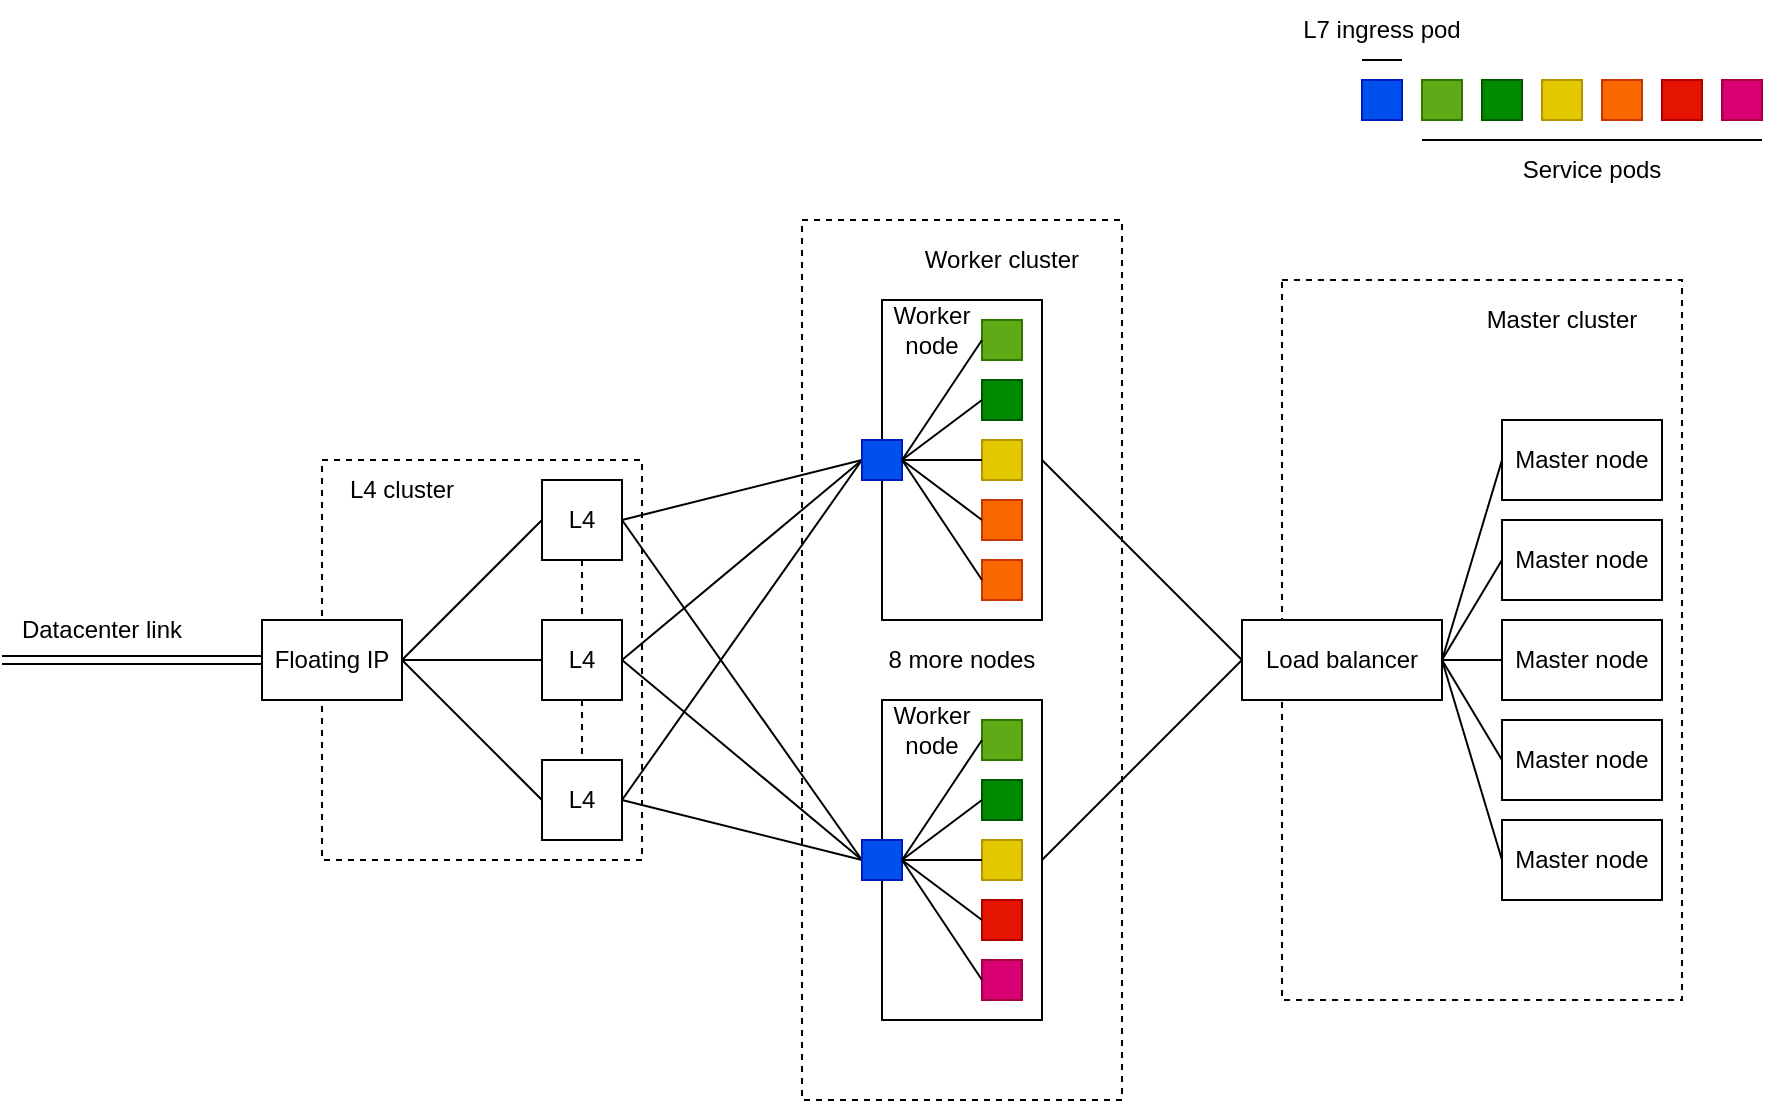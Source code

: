 <mxfile version="22.0.2" type="device">
  <diagram name="Страница — 1" id="aQh68ZKa-eHE1iouE-rj">
    <mxGraphModel dx="1999" dy="1206" grid="1" gridSize="10" guides="1" tooltips="1" connect="1" arrows="1" fold="1" page="1" pageScale="1" pageWidth="1000" pageHeight="1000" math="0" shadow="0">
      <root>
        <mxCell id="0" />
        <mxCell id="1" parent="0" />
        <mxCell id="E7OsbplF2mJb9hVgmUEF-100" value="" style="rounded=0;whiteSpace=wrap;html=1;fillColor=none;dashed=1;" vertex="1" parent="1">
          <mxGeometry x="720" y="320" width="200" height="360" as="geometry" />
        </mxCell>
        <mxCell id="E7OsbplF2mJb9hVgmUEF-81" value="" style="rounded=0;whiteSpace=wrap;html=1;fillColor=none;dashed=1;" vertex="1" parent="1">
          <mxGeometry x="480" y="290" width="160" height="440" as="geometry" />
        </mxCell>
        <mxCell id="E7OsbplF2mJb9hVgmUEF-80" value="8 more nodes" style="text;html=1;strokeColor=none;fillColor=none;align=center;verticalAlign=middle;whiteSpace=wrap;rounded=0;" vertex="1" parent="1">
          <mxGeometry x="520" y="490" width="80" height="40" as="geometry" />
        </mxCell>
        <mxCell id="E7OsbplF2mJb9hVgmUEF-83" value="" style="group" vertex="1" connectable="0" parent="1">
          <mxGeometry x="725" y="180" width="235" height="100" as="geometry" />
        </mxCell>
        <mxCell id="E7OsbplF2mJb9hVgmUEF-15" value="" style="rounded=0;whiteSpace=wrap;html=1;fillColor=#0050ef;fontColor=#ffffff;strokeColor=#001DBC;container=0;" vertex="1" parent="E7OsbplF2mJb9hVgmUEF-83">
          <mxGeometry x="35" y="40" width="20" height="20" as="geometry" />
        </mxCell>
        <mxCell id="E7OsbplF2mJb9hVgmUEF-16" value="" style="rounded=0;whiteSpace=wrap;html=1;fillColor=#60a917;fontColor=#ffffff;strokeColor=#2D7600;container=0;" vertex="1" parent="E7OsbplF2mJb9hVgmUEF-83">
          <mxGeometry x="65" y="40" width="20" height="20" as="geometry" />
        </mxCell>
        <mxCell id="E7OsbplF2mJb9hVgmUEF-17" value="" style="rounded=0;whiteSpace=wrap;html=1;fillColor=#008a00;fontColor=#ffffff;strokeColor=#005700;container=0;" vertex="1" parent="E7OsbplF2mJb9hVgmUEF-83">
          <mxGeometry x="95" y="40" width="20" height="20" as="geometry" />
        </mxCell>
        <mxCell id="E7OsbplF2mJb9hVgmUEF-18" value="" style="rounded=0;whiteSpace=wrap;html=1;fillColor=#e3c800;fontColor=#000000;strokeColor=#B09500;container=0;" vertex="1" parent="E7OsbplF2mJb9hVgmUEF-83">
          <mxGeometry x="125" y="40" width="20" height="20" as="geometry" />
        </mxCell>
        <mxCell id="E7OsbplF2mJb9hVgmUEF-19" value="" style="rounded=0;whiteSpace=wrap;html=1;fillColor=#fa6800;fontColor=#000000;strokeColor=#C73500;container=0;" vertex="1" parent="E7OsbplF2mJb9hVgmUEF-83">
          <mxGeometry x="155" y="40" width="20" height="20" as="geometry" />
        </mxCell>
        <mxCell id="E7OsbplF2mJb9hVgmUEF-20" value="" style="rounded=0;whiteSpace=wrap;html=1;fillColor=#e51400;fontColor=#ffffff;strokeColor=#B20000;container=0;" vertex="1" parent="E7OsbplF2mJb9hVgmUEF-83">
          <mxGeometry x="185" y="40" width="20" height="20" as="geometry" />
        </mxCell>
        <mxCell id="E7OsbplF2mJb9hVgmUEF-33" value="L7 ingress pod" style="text;html=1;strokeColor=none;fillColor=none;align=center;verticalAlign=middle;whiteSpace=wrap;rounded=0;container=0;" vertex="1" parent="E7OsbplF2mJb9hVgmUEF-83">
          <mxGeometry width="90" height="30" as="geometry" />
        </mxCell>
        <mxCell id="E7OsbplF2mJb9hVgmUEF-34" value="Service pods" style="text;html=1;strokeColor=none;fillColor=none;align=center;verticalAlign=middle;whiteSpace=wrap;rounded=0;container=0;" vertex="1" parent="E7OsbplF2mJb9hVgmUEF-83">
          <mxGeometry x="65" y="70" width="170" height="30" as="geometry" />
        </mxCell>
        <mxCell id="E7OsbplF2mJb9hVgmUEF-35" value="" style="endArrow=none;html=1;rounded=0;" edge="1" parent="E7OsbplF2mJb9hVgmUEF-83">
          <mxGeometry width="50" height="50" relative="1" as="geometry">
            <mxPoint x="55" y="30" as="sourcePoint" />
            <mxPoint x="35" y="30" as="targetPoint" />
          </mxGeometry>
        </mxCell>
        <mxCell id="E7OsbplF2mJb9hVgmUEF-36" value="" style="endArrow=none;html=1;rounded=0;" edge="1" parent="E7OsbplF2mJb9hVgmUEF-83">
          <mxGeometry width="50" height="50" relative="1" as="geometry">
            <mxPoint x="235" y="70" as="sourcePoint" />
            <mxPoint x="65" y="70" as="targetPoint" />
          </mxGeometry>
        </mxCell>
        <mxCell id="E7OsbplF2mJb9hVgmUEF-79" value="" style="rounded=0;whiteSpace=wrap;html=1;fillColor=#d80073;fontColor=#ffffff;strokeColor=#A50040;container=0;" vertex="1" parent="E7OsbplF2mJb9hVgmUEF-83">
          <mxGeometry x="215" y="40" width="20" height="20" as="geometry" />
        </mxCell>
        <mxCell id="E7OsbplF2mJb9hVgmUEF-84" value="" style="endArrow=none;html=1;rounded=0;exitX=1;exitY=0.5;exitDx=0;exitDy=0;entryX=0;entryY=0.5;entryDx=0;entryDy=0;" edge="1" parent="1" source="E7OsbplF2mJb9hVgmUEF-2" target="E7OsbplF2mJb9hVgmUEF-37">
          <mxGeometry width="50" height="50" relative="1" as="geometry">
            <mxPoint x="460" y="340" as="sourcePoint" />
            <mxPoint x="520" y="390" as="targetPoint" />
          </mxGeometry>
        </mxCell>
        <mxCell id="E7OsbplF2mJb9hVgmUEF-7" value="" style="rounded=0;whiteSpace=wrap;html=1;fillColor=none;dashed=1;" vertex="1" parent="1">
          <mxGeometry x="240" y="410" width="160" height="200" as="geometry" />
        </mxCell>
        <mxCell id="E7OsbplF2mJb9hVgmUEF-1" value="Floating IP" style="rounded=0;whiteSpace=wrap;html=1;" vertex="1" parent="1">
          <mxGeometry x="210" y="490" width="70" height="40" as="geometry" />
        </mxCell>
        <mxCell id="E7OsbplF2mJb9hVgmUEF-2" value="L4" style="rounded=0;whiteSpace=wrap;html=1;" vertex="1" parent="1">
          <mxGeometry x="350" y="420" width="40" height="40" as="geometry" />
        </mxCell>
        <mxCell id="E7OsbplF2mJb9hVgmUEF-3" value="L4" style="rounded=0;whiteSpace=wrap;html=1;" vertex="1" parent="1">
          <mxGeometry x="350" y="490" width="40" height="40" as="geometry" />
        </mxCell>
        <mxCell id="E7OsbplF2mJb9hVgmUEF-4" value="L4" style="rounded=0;whiteSpace=wrap;html=1;" vertex="1" parent="1">
          <mxGeometry x="350" y="560" width="40" height="40" as="geometry" />
        </mxCell>
        <mxCell id="E7OsbplF2mJb9hVgmUEF-6" style="edgeStyle=orthogonalEdgeStyle;rounded=0;orthogonalLoop=1;jettySize=auto;html=1;entryX=0.5;entryY=0;entryDx=0;entryDy=0;endArrow=none;endFill=0;dashed=1;exitX=0.5;exitY=1;exitDx=0;exitDy=0;" edge="1" parent="1" source="E7OsbplF2mJb9hVgmUEF-3" target="E7OsbplF2mJb9hVgmUEF-4">
          <mxGeometry relative="1" as="geometry">
            <mxPoint x="510" y="560" as="sourcePoint" />
            <mxPoint x="400" y="500" as="targetPoint" />
          </mxGeometry>
        </mxCell>
        <mxCell id="E7OsbplF2mJb9hVgmUEF-8" value="" style="endArrow=none;html=1;rounded=0;exitX=1;exitY=0.5;exitDx=0;exitDy=0;entryX=0;entryY=0.5;entryDx=0;entryDy=0;" edge="1" parent="1" source="E7OsbplF2mJb9hVgmUEF-1" target="E7OsbplF2mJb9hVgmUEF-2">
          <mxGeometry width="50" height="50" relative="1" as="geometry">
            <mxPoint x="550" y="630" as="sourcePoint" />
            <mxPoint x="600" y="580" as="targetPoint" />
          </mxGeometry>
        </mxCell>
        <mxCell id="E7OsbplF2mJb9hVgmUEF-5" style="edgeStyle=orthogonalEdgeStyle;rounded=0;orthogonalLoop=1;jettySize=auto;html=1;entryX=0.5;entryY=0;entryDx=0;entryDy=0;endArrow=none;endFill=0;dashed=1;exitX=0.5;exitY=1;exitDx=0;exitDy=0;" edge="1" parent="1" source="E7OsbplF2mJb9hVgmUEF-2" target="E7OsbplF2mJb9hVgmUEF-3">
          <mxGeometry relative="1" as="geometry">
            <mxPoint x="450" y="450" as="sourcePoint" />
          </mxGeometry>
        </mxCell>
        <mxCell id="E7OsbplF2mJb9hVgmUEF-9" value="" style="endArrow=none;html=1;rounded=0;exitX=1;exitY=0.5;exitDx=0;exitDy=0;entryX=0;entryY=0.5;entryDx=0;entryDy=0;" edge="1" parent="1" source="E7OsbplF2mJb9hVgmUEF-1" target="E7OsbplF2mJb9hVgmUEF-3">
          <mxGeometry width="50" height="50" relative="1" as="geometry">
            <mxPoint x="330" y="520" as="sourcePoint" />
            <mxPoint x="360" y="450" as="targetPoint" />
          </mxGeometry>
        </mxCell>
        <mxCell id="E7OsbplF2mJb9hVgmUEF-10" value="" style="endArrow=none;html=1;rounded=0;exitX=1;exitY=0.5;exitDx=0;exitDy=0;entryX=0;entryY=0.5;entryDx=0;entryDy=0;" edge="1" parent="1" source="E7OsbplF2mJb9hVgmUEF-1" target="E7OsbplF2mJb9hVgmUEF-4">
          <mxGeometry width="50" height="50" relative="1" as="geometry">
            <mxPoint x="330" y="520" as="sourcePoint" />
            <mxPoint x="360" y="520" as="targetPoint" />
          </mxGeometry>
        </mxCell>
        <mxCell id="E7OsbplF2mJb9hVgmUEF-13" value="L4 cluster" style="text;html=1;strokeColor=none;fillColor=none;align=center;verticalAlign=middle;whiteSpace=wrap;rounded=0;" vertex="1" parent="1">
          <mxGeometry x="240" y="410" width="80" height="30" as="geometry" />
        </mxCell>
        <mxCell id="E7OsbplF2mJb9hVgmUEF-86" value="" style="endArrow=none;html=1;rounded=0;exitX=1;exitY=0.5;exitDx=0;exitDy=0;entryX=0;entryY=0.5;entryDx=0;entryDy=0;" edge="1" parent="1" source="E7OsbplF2mJb9hVgmUEF-3" target="E7OsbplF2mJb9hVgmUEF-37">
          <mxGeometry width="50" height="50" relative="1" as="geometry">
            <mxPoint x="430" y="410" as="sourcePoint" />
            <mxPoint x="690" y="500" as="targetPoint" />
          </mxGeometry>
        </mxCell>
        <mxCell id="E7OsbplF2mJb9hVgmUEF-87" value="" style="endArrow=none;html=1;rounded=0;exitX=1;exitY=0.5;exitDx=0;exitDy=0;entryX=0;entryY=0.5;entryDx=0;entryDy=0;" edge="1" parent="1" source="E7OsbplF2mJb9hVgmUEF-4" target="E7OsbplF2mJb9hVgmUEF-37">
          <mxGeometry width="50" height="50" relative="1" as="geometry">
            <mxPoint x="420" y="460" as="sourcePoint" />
            <mxPoint x="680" y="480" as="targetPoint" />
          </mxGeometry>
        </mxCell>
        <mxCell id="E7OsbplF2mJb9hVgmUEF-89" value="" style="endArrow=none;html=1;rounded=0;exitX=1;exitY=0.5;exitDx=0;exitDy=0;entryX=0;entryY=0.5;entryDx=0;entryDy=0;" edge="1" parent="1" source="E7OsbplF2mJb9hVgmUEF-4" target="E7OsbplF2mJb9hVgmUEF-53">
          <mxGeometry width="50" height="50" relative="1" as="geometry">
            <mxPoint x="450" y="465" as="sourcePoint" />
            <mxPoint x="830" y="555" as="targetPoint" />
          </mxGeometry>
        </mxCell>
        <mxCell id="E7OsbplF2mJb9hVgmUEF-90" value="Worker cluster" style="text;html=1;strokeColor=none;fillColor=none;align=center;verticalAlign=middle;whiteSpace=wrap;rounded=0;" vertex="1" parent="1">
          <mxGeometry x="520" y="290" width="120" height="40" as="geometry" />
        </mxCell>
        <mxCell id="E7OsbplF2mJb9hVgmUEF-91" value="" style="endArrow=none;html=1;rounded=0;exitX=1;exitY=0.5;exitDx=0;exitDy=0;entryX=0;entryY=0.5;entryDx=0;entryDy=0;" edge="1" parent="1" source="E7OsbplF2mJb9hVgmUEF-2" target="E7OsbplF2mJb9hVgmUEF-53">
          <mxGeometry width="50" height="50" relative="1" as="geometry">
            <mxPoint x="400" y="330" as="sourcePoint" />
            <mxPoint x="660" y="420" as="targetPoint" />
          </mxGeometry>
        </mxCell>
        <mxCell id="E7OsbplF2mJb9hVgmUEF-92" value="" style="endArrow=none;html=1;rounded=0;exitX=1;exitY=0.5;exitDx=0;exitDy=0;entryX=0;entryY=0.5;entryDx=0;entryDy=0;" edge="1" parent="1" source="E7OsbplF2mJb9hVgmUEF-3" target="E7OsbplF2mJb9hVgmUEF-53">
          <mxGeometry width="50" height="50" relative="1" as="geometry">
            <mxPoint x="400" y="400" as="sourcePoint" />
            <mxPoint x="660" y="420" as="targetPoint" />
          </mxGeometry>
        </mxCell>
        <mxCell id="E7OsbplF2mJb9hVgmUEF-93" value="Master node" style="rounded=0;whiteSpace=wrap;html=1;" vertex="1" parent="1">
          <mxGeometry x="830" y="390" width="80" height="40" as="geometry" />
        </mxCell>
        <mxCell id="E7OsbplF2mJb9hVgmUEF-94" value="" style="group" vertex="1" connectable="0" parent="1">
          <mxGeometry x="510" y="330" width="90" height="160" as="geometry" />
        </mxCell>
        <mxCell id="E7OsbplF2mJb9hVgmUEF-50" value="" style="group;fillColor=default;container=0;" vertex="1" connectable="0" parent="E7OsbplF2mJb9hVgmUEF-94">
          <mxGeometry x="10" width="80" height="160" as="geometry" />
        </mxCell>
        <mxCell id="E7OsbplF2mJb9hVgmUEF-12" value="" style="rounded=0;whiteSpace=wrap;html=1;fillColor=none;" vertex="1" parent="E7OsbplF2mJb9hVgmUEF-94">
          <mxGeometry x="10" width="80" height="160" as="geometry" />
        </mxCell>
        <mxCell id="E7OsbplF2mJb9hVgmUEF-37" value="" style="rounded=0;whiteSpace=wrap;html=1;fillColor=#0050ef;fontColor=#ffffff;strokeColor=#001DBC;" vertex="1" parent="E7OsbplF2mJb9hVgmUEF-94">
          <mxGeometry y="70" width="20" height="20" as="geometry" />
        </mxCell>
        <mxCell id="E7OsbplF2mJb9hVgmUEF-38" value="" style="rounded=0;whiteSpace=wrap;html=1;fillColor=#60a917;fontColor=#ffffff;strokeColor=#2D7600;" vertex="1" parent="E7OsbplF2mJb9hVgmUEF-94">
          <mxGeometry x="60" y="10" width="20" height="20" as="geometry" />
        </mxCell>
        <mxCell id="E7OsbplF2mJb9hVgmUEF-39" value="" style="rounded=0;whiteSpace=wrap;html=1;fillColor=#008a00;fontColor=#ffffff;strokeColor=#005700;" vertex="1" parent="E7OsbplF2mJb9hVgmUEF-94">
          <mxGeometry x="60" y="40" width="20" height="20" as="geometry" />
        </mxCell>
        <mxCell id="E7OsbplF2mJb9hVgmUEF-40" value="" style="rounded=0;whiteSpace=wrap;html=1;fillColor=#e3c800;fontColor=#000000;strokeColor=#B09500;" vertex="1" parent="E7OsbplF2mJb9hVgmUEF-94">
          <mxGeometry x="60" y="70" width="20" height="20" as="geometry" />
        </mxCell>
        <mxCell id="E7OsbplF2mJb9hVgmUEF-41" value="" style="rounded=0;whiteSpace=wrap;html=1;fillColor=#fa6800;fontColor=#000000;strokeColor=#C73500;" vertex="1" parent="E7OsbplF2mJb9hVgmUEF-94">
          <mxGeometry x="60" y="100" width="20" height="20" as="geometry" />
        </mxCell>
        <mxCell id="E7OsbplF2mJb9hVgmUEF-42" value="" style="rounded=0;whiteSpace=wrap;html=1;fillColor=#fa6800;fontColor=#000000;strokeColor=#C73500;" vertex="1" parent="E7OsbplF2mJb9hVgmUEF-94">
          <mxGeometry x="60" y="130" width="20" height="20" as="geometry" />
        </mxCell>
        <mxCell id="E7OsbplF2mJb9hVgmUEF-43" value="Worker node" style="text;html=1;strokeColor=none;fillColor=none;align=center;verticalAlign=middle;whiteSpace=wrap;rounded=0;" vertex="1" parent="E7OsbplF2mJb9hVgmUEF-94">
          <mxGeometry x="10" width="50" height="30" as="geometry" />
        </mxCell>
        <mxCell id="E7OsbplF2mJb9hVgmUEF-45" value="" style="endArrow=none;html=1;rounded=0;entryX=0;entryY=0.5;entryDx=0;entryDy=0;exitX=1;exitY=0.5;exitDx=0;exitDy=0;" edge="1" parent="E7OsbplF2mJb9hVgmUEF-94" source="E7OsbplF2mJb9hVgmUEF-37" target="E7OsbplF2mJb9hVgmUEF-38">
          <mxGeometry width="50" height="50" relative="1" as="geometry">
            <mxPoint x="-60" y="110" as="sourcePoint" />
            <mxPoint x="-10" y="60" as="targetPoint" />
          </mxGeometry>
        </mxCell>
        <mxCell id="E7OsbplF2mJb9hVgmUEF-46" value="" style="endArrow=none;html=1;rounded=0;entryX=0;entryY=0.5;entryDx=0;entryDy=0;exitX=1;exitY=0.5;exitDx=0;exitDy=0;" edge="1" parent="E7OsbplF2mJb9hVgmUEF-94" source="E7OsbplF2mJb9hVgmUEF-37" target="E7OsbplF2mJb9hVgmUEF-39">
          <mxGeometry width="50" height="50" relative="1" as="geometry">
            <mxPoint x="50" y="90" as="sourcePoint" />
            <mxPoint x="70" y="30" as="targetPoint" />
          </mxGeometry>
        </mxCell>
        <mxCell id="E7OsbplF2mJb9hVgmUEF-47" value="" style="endArrow=none;html=1;rounded=0;entryX=0;entryY=0.5;entryDx=0;entryDy=0;exitX=1;exitY=0.5;exitDx=0;exitDy=0;" edge="1" parent="E7OsbplF2mJb9hVgmUEF-94" source="E7OsbplF2mJb9hVgmUEF-37" target="E7OsbplF2mJb9hVgmUEF-40">
          <mxGeometry width="50" height="50" relative="1" as="geometry">
            <mxPoint x="50" y="90" as="sourcePoint" />
            <mxPoint x="70" y="60" as="targetPoint" />
          </mxGeometry>
        </mxCell>
        <mxCell id="E7OsbplF2mJb9hVgmUEF-48" value="" style="endArrow=none;html=1;rounded=0;entryX=0;entryY=0.5;entryDx=0;entryDy=0;exitX=1;exitY=0.5;exitDx=0;exitDy=0;" edge="1" parent="E7OsbplF2mJb9hVgmUEF-94" source="E7OsbplF2mJb9hVgmUEF-37" target="E7OsbplF2mJb9hVgmUEF-41">
          <mxGeometry width="50" height="50" relative="1" as="geometry">
            <mxPoint x="50" y="90" as="sourcePoint" />
            <mxPoint x="70" y="90" as="targetPoint" />
          </mxGeometry>
        </mxCell>
        <mxCell id="E7OsbplF2mJb9hVgmUEF-49" value="" style="endArrow=none;html=1;rounded=0;entryX=0;entryY=0.5;entryDx=0;entryDy=0;exitX=1;exitY=0.5;exitDx=0;exitDy=0;" edge="1" parent="E7OsbplF2mJb9hVgmUEF-94" source="E7OsbplF2mJb9hVgmUEF-37" target="E7OsbplF2mJb9hVgmUEF-42">
          <mxGeometry width="50" height="50" relative="1" as="geometry">
            <mxPoint x="50" y="90" as="sourcePoint" />
            <mxPoint x="70" y="120" as="targetPoint" />
          </mxGeometry>
        </mxCell>
        <mxCell id="E7OsbplF2mJb9hVgmUEF-95" value="" style="group" vertex="1" connectable="0" parent="1">
          <mxGeometry x="510" y="530" width="90" height="160" as="geometry" />
        </mxCell>
        <mxCell id="E7OsbplF2mJb9hVgmUEF-51" value="" style="group;fillColor=default;container=0;" vertex="1" connectable="0" parent="E7OsbplF2mJb9hVgmUEF-95">
          <mxGeometry x="10" width="80" height="160" as="geometry" />
        </mxCell>
        <mxCell id="E7OsbplF2mJb9hVgmUEF-52" value="" style="rounded=0;whiteSpace=wrap;html=1;fillColor=none;" vertex="1" parent="E7OsbplF2mJb9hVgmUEF-95">
          <mxGeometry x="10" width="80" height="160" as="geometry" />
        </mxCell>
        <mxCell id="E7OsbplF2mJb9hVgmUEF-53" value="" style="rounded=0;whiteSpace=wrap;html=1;fillColor=#0050ef;fontColor=#ffffff;strokeColor=#001DBC;" vertex="1" parent="E7OsbplF2mJb9hVgmUEF-95">
          <mxGeometry y="70" width="20" height="20" as="geometry" />
        </mxCell>
        <mxCell id="E7OsbplF2mJb9hVgmUEF-54" value="" style="rounded=0;whiteSpace=wrap;html=1;fillColor=#60a917;fontColor=#ffffff;strokeColor=#2D7600;" vertex="1" parent="E7OsbplF2mJb9hVgmUEF-95">
          <mxGeometry x="60" y="10" width="20" height="20" as="geometry" />
        </mxCell>
        <mxCell id="E7OsbplF2mJb9hVgmUEF-55" value="" style="rounded=0;whiteSpace=wrap;html=1;fillColor=#008a00;fontColor=#ffffff;strokeColor=#005700;" vertex="1" parent="E7OsbplF2mJb9hVgmUEF-95">
          <mxGeometry x="60" y="40" width="20" height="20" as="geometry" />
        </mxCell>
        <mxCell id="E7OsbplF2mJb9hVgmUEF-56" value="" style="rounded=0;whiteSpace=wrap;html=1;fillColor=#e3c800;fontColor=#000000;strokeColor=#B09500;" vertex="1" parent="E7OsbplF2mJb9hVgmUEF-95">
          <mxGeometry x="60" y="70" width="20" height="20" as="geometry" />
        </mxCell>
        <mxCell id="E7OsbplF2mJb9hVgmUEF-57" value="" style="rounded=0;whiteSpace=wrap;html=1;fillColor=#e51400;fontColor=#ffffff;strokeColor=#B20000;" vertex="1" parent="E7OsbplF2mJb9hVgmUEF-95">
          <mxGeometry x="60" y="100" width="20" height="20" as="geometry" />
        </mxCell>
        <mxCell id="E7OsbplF2mJb9hVgmUEF-58" value="" style="rounded=0;whiteSpace=wrap;html=1;fillColor=#d80073;fontColor=#ffffff;strokeColor=#A50040;" vertex="1" parent="E7OsbplF2mJb9hVgmUEF-95">
          <mxGeometry x="60" y="130" width="20" height="20" as="geometry" />
        </mxCell>
        <mxCell id="E7OsbplF2mJb9hVgmUEF-59" value="Worker node" style="text;html=1;strokeColor=none;fillColor=none;align=center;verticalAlign=middle;whiteSpace=wrap;rounded=0;" vertex="1" parent="E7OsbplF2mJb9hVgmUEF-95">
          <mxGeometry x="10" width="50" height="30" as="geometry" />
        </mxCell>
        <mxCell id="E7OsbplF2mJb9hVgmUEF-60" value="" style="endArrow=none;html=1;rounded=0;entryX=0;entryY=0.5;entryDx=0;entryDy=0;exitX=1;exitY=0.5;exitDx=0;exitDy=0;" edge="1" parent="E7OsbplF2mJb9hVgmUEF-95" source="E7OsbplF2mJb9hVgmUEF-53" target="E7OsbplF2mJb9hVgmUEF-54">
          <mxGeometry width="50" height="50" relative="1" as="geometry">
            <mxPoint x="-60" y="110" as="sourcePoint" />
            <mxPoint x="-10" y="60" as="targetPoint" />
          </mxGeometry>
        </mxCell>
        <mxCell id="E7OsbplF2mJb9hVgmUEF-61" value="" style="endArrow=none;html=1;rounded=0;entryX=0;entryY=0.5;entryDx=0;entryDy=0;exitX=1;exitY=0.5;exitDx=0;exitDy=0;" edge="1" parent="E7OsbplF2mJb9hVgmUEF-95" source="E7OsbplF2mJb9hVgmUEF-53" target="E7OsbplF2mJb9hVgmUEF-55">
          <mxGeometry width="50" height="50" relative="1" as="geometry">
            <mxPoint x="50" y="90" as="sourcePoint" />
            <mxPoint x="70" y="30" as="targetPoint" />
          </mxGeometry>
        </mxCell>
        <mxCell id="E7OsbplF2mJb9hVgmUEF-62" value="" style="endArrow=none;html=1;rounded=0;entryX=0;entryY=0.5;entryDx=0;entryDy=0;exitX=1;exitY=0.5;exitDx=0;exitDy=0;" edge="1" parent="E7OsbplF2mJb9hVgmUEF-95" source="E7OsbplF2mJb9hVgmUEF-53" target="E7OsbplF2mJb9hVgmUEF-56">
          <mxGeometry width="50" height="50" relative="1" as="geometry">
            <mxPoint x="50" y="90" as="sourcePoint" />
            <mxPoint x="70" y="60" as="targetPoint" />
          </mxGeometry>
        </mxCell>
        <mxCell id="E7OsbplF2mJb9hVgmUEF-63" value="" style="endArrow=none;html=1;rounded=0;entryX=0;entryY=0.5;entryDx=0;entryDy=0;exitX=1;exitY=0.5;exitDx=0;exitDy=0;" edge="1" parent="E7OsbplF2mJb9hVgmUEF-95" source="E7OsbplF2mJb9hVgmUEF-53" target="E7OsbplF2mJb9hVgmUEF-57">
          <mxGeometry width="50" height="50" relative="1" as="geometry">
            <mxPoint x="50" y="90" as="sourcePoint" />
            <mxPoint x="70" y="90" as="targetPoint" />
          </mxGeometry>
        </mxCell>
        <mxCell id="E7OsbplF2mJb9hVgmUEF-64" value="" style="endArrow=none;html=1;rounded=0;entryX=0;entryY=0.5;entryDx=0;entryDy=0;exitX=1;exitY=0.5;exitDx=0;exitDy=0;" edge="1" parent="E7OsbplF2mJb9hVgmUEF-95" source="E7OsbplF2mJb9hVgmUEF-53" target="E7OsbplF2mJb9hVgmUEF-58">
          <mxGeometry width="50" height="50" relative="1" as="geometry">
            <mxPoint x="50" y="90" as="sourcePoint" />
            <mxPoint x="70" y="120" as="targetPoint" />
          </mxGeometry>
        </mxCell>
        <mxCell id="E7OsbplF2mJb9hVgmUEF-99" value="Master cluster" style="text;html=1;strokeColor=none;fillColor=none;align=center;verticalAlign=middle;whiteSpace=wrap;rounded=0;" vertex="1" parent="1">
          <mxGeometry x="800" y="320" width="120" height="40" as="geometry" />
        </mxCell>
        <mxCell id="E7OsbplF2mJb9hVgmUEF-101" value="Master node" style="rounded=0;whiteSpace=wrap;html=1;" vertex="1" parent="1">
          <mxGeometry x="830" y="440" width="80" height="40" as="geometry" />
        </mxCell>
        <mxCell id="E7OsbplF2mJb9hVgmUEF-102" value="Master node" style="rounded=0;whiteSpace=wrap;html=1;" vertex="1" parent="1">
          <mxGeometry x="830" y="490" width="80" height="40" as="geometry" />
        </mxCell>
        <mxCell id="E7OsbplF2mJb9hVgmUEF-103" value="Master node" style="rounded=0;whiteSpace=wrap;html=1;" vertex="1" parent="1">
          <mxGeometry x="830" y="540" width="80" height="40" as="geometry" />
        </mxCell>
        <mxCell id="E7OsbplF2mJb9hVgmUEF-104" value="Master node" style="rounded=0;whiteSpace=wrap;html=1;" vertex="1" parent="1">
          <mxGeometry x="830" y="590" width="80" height="40" as="geometry" />
        </mxCell>
        <mxCell id="E7OsbplF2mJb9hVgmUEF-105" value="Load balancer" style="rounded=0;whiteSpace=wrap;html=1;" vertex="1" parent="1">
          <mxGeometry x="700" y="490" width="100" height="40" as="geometry" />
        </mxCell>
        <mxCell id="E7OsbplF2mJb9hVgmUEF-106" value="" style="endArrow=none;html=1;rounded=0;entryX=0;entryY=0.5;entryDx=0;entryDy=0;exitX=1;exitY=0.5;exitDx=0;exitDy=0;" edge="1" parent="1" source="E7OsbplF2mJb9hVgmUEF-105" target="E7OsbplF2mJb9hVgmUEF-93">
          <mxGeometry width="50" height="50" relative="1" as="geometry">
            <mxPoint x="630" y="510" as="sourcePoint" />
            <mxPoint x="680" y="460" as="targetPoint" />
          </mxGeometry>
        </mxCell>
        <mxCell id="E7OsbplF2mJb9hVgmUEF-107" value="" style="endArrow=none;html=1;rounded=0;entryX=0;entryY=0.5;entryDx=0;entryDy=0;exitX=1;exitY=0.5;exitDx=0;exitDy=0;" edge="1" parent="1" source="E7OsbplF2mJb9hVgmUEF-105" target="E7OsbplF2mJb9hVgmUEF-101">
          <mxGeometry width="50" height="50" relative="1" as="geometry">
            <mxPoint x="810" y="520" as="sourcePoint" />
            <mxPoint x="840" y="360" as="targetPoint" />
          </mxGeometry>
        </mxCell>
        <mxCell id="E7OsbplF2mJb9hVgmUEF-108" value="" style="endArrow=none;html=1;rounded=0;entryX=0;entryY=0.5;entryDx=0;entryDy=0;exitX=1;exitY=0.5;exitDx=0;exitDy=0;" edge="1" parent="1" source="E7OsbplF2mJb9hVgmUEF-105" target="E7OsbplF2mJb9hVgmUEF-102">
          <mxGeometry width="50" height="50" relative="1" as="geometry">
            <mxPoint x="810" y="520" as="sourcePoint" />
            <mxPoint x="840" y="440" as="targetPoint" />
          </mxGeometry>
        </mxCell>
        <mxCell id="E7OsbplF2mJb9hVgmUEF-109" value="" style="endArrow=none;html=1;rounded=0;entryX=0;entryY=0.5;entryDx=0;entryDy=0;exitX=1;exitY=0.5;exitDx=0;exitDy=0;" edge="1" parent="1" source="E7OsbplF2mJb9hVgmUEF-105" target="E7OsbplF2mJb9hVgmUEF-103">
          <mxGeometry width="50" height="50" relative="1" as="geometry">
            <mxPoint x="810" y="520" as="sourcePoint" />
            <mxPoint x="840" y="520" as="targetPoint" />
          </mxGeometry>
        </mxCell>
        <mxCell id="E7OsbplF2mJb9hVgmUEF-110" value="" style="endArrow=none;html=1;rounded=0;entryX=0;entryY=0.5;entryDx=0;entryDy=0;exitX=1;exitY=0.5;exitDx=0;exitDy=0;" edge="1" parent="1" source="E7OsbplF2mJb9hVgmUEF-105" target="E7OsbplF2mJb9hVgmUEF-104">
          <mxGeometry width="50" height="50" relative="1" as="geometry">
            <mxPoint x="650" y="570" as="sourcePoint" />
            <mxPoint x="840" y="600" as="targetPoint" />
          </mxGeometry>
        </mxCell>
        <mxCell id="E7OsbplF2mJb9hVgmUEF-111" value="" style="endArrow=none;html=1;rounded=0;entryX=1;entryY=0.5;entryDx=0;entryDy=0;exitX=0;exitY=0.5;exitDx=0;exitDy=0;" edge="1" parent="1" source="E7OsbplF2mJb9hVgmUEF-105" target="E7OsbplF2mJb9hVgmUEF-12">
          <mxGeometry width="50" height="50" relative="1" as="geometry">
            <mxPoint x="760" y="470" as="sourcePoint" />
            <mxPoint x="810" y="420" as="targetPoint" />
          </mxGeometry>
        </mxCell>
        <mxCell id="E7OsbplF2mJb9hVgmUEF-112" value="" style="endArrow=none;html=1;rounded=0;entryX=0;entryY=0.5;entryDx=0;entryDy=0;exitX=1;exitY=0.5;exitDx=0;exitDy=0;" edge="1" parent="1" source="E7OsbplF2mJb9hVgmUEF-52" target="E7OsbplF2mJb9hVgmUEF-105">
          <mxGeometry width="50" height="50" relative="1" as="geometry">
            <mxPoint x="750" y="650" as="sourcePoint" />
            <mxPoint x="800" y="600" as="targetPoint" />
          </mxGeometry>
        </mxCell>
        <mxCell id="E7OsbplF2mJb9hVgmUEF-113" value="" style="shape=link;html=1;rounded=0;entryX=0;entryY=0.5;entryDx=0;entryDy=0;" edge="1" parent="1" target="E7OsbplF2mJb9hVgmUEF-1">
          <mxGeometry width="100" relative="1" as="geometry">
            <mxPoint x="80" y="510" as="sourcePoint" />
            <mxPoint x="180" y="529.49" as="targetPoint" />
          </mxGeometry>
        </mxCell>
        <mxCell id="E7OsbplF2mJb9hVgmUEF-114" value="Datacenter link" style="text;html=1;strokeColor=none;fillColor=none;align=center;verticalAlign=middle;whiteSpace=wrap;rounded=0;" vertex="1" parent="1">
          <mxGeometry x="80" y="480" width="100" height="30" as="geometry" />
        </mxCell>
      </root>
    </mxGraphModel>
  </diagram>
</mxfile>
